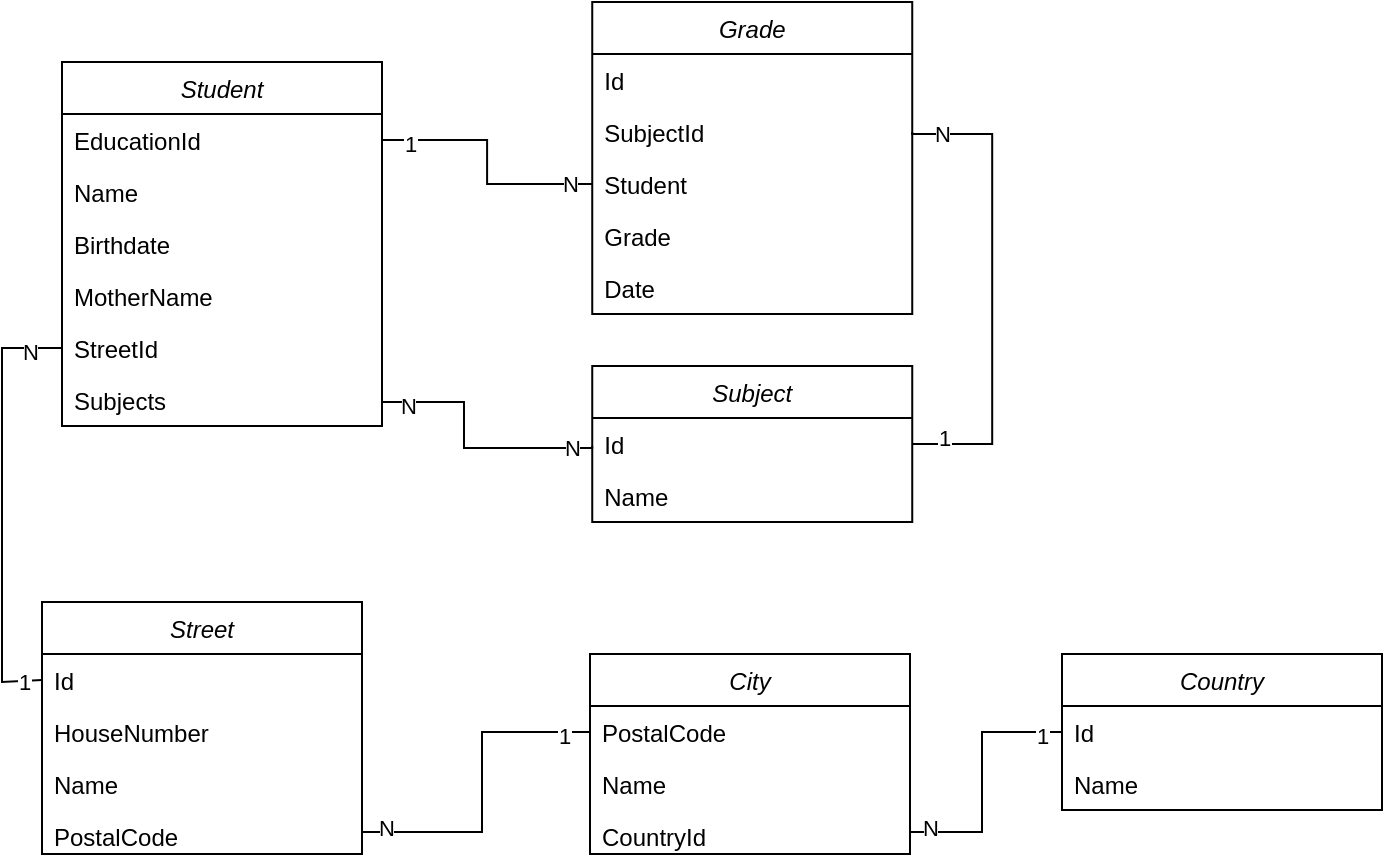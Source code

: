 <mxfile version="25.0.2">
  <diagram id="C5RBs43oDa-KdzZeNtuy" name="Page-1">
    <mxGraphModel dx="957" dy="478" grid="1" gridSize="10" guides="1" tooltips="1" connect="1" arrows="1" fold="1" page="1" pageScale="1" pageWidth="827" pageHeight="1169" math="0" shadow="0">
      <root>
        <mxCell id="WIyWlLk6GJQsqaUBKTNV-0" />
        <mxCell id="WIyWlLk6GJQsqaUBKTNV-1" parent="WIyWlLk6GJQsqaUBKTNV-0" />
        <mxCell id="zkfFHV4jXpPFQw0GAbJ--0" value="Student" style="swimlane;fontStyle=2;align=center;verticalAlign=top;childLayout=stackLayout;horizontal=1;startSize=26;horizontalStack=0;resizeParent=1;resizeLast=0;collapsible=1;marginBottom=0;rounded=0;shadow=0;strokeWidth=1;" parent="WIyWlLk6GJQsqaUBKTNV-1" vertex="1">
          <mxGeometry x="99" y="130" width="160" height="182" as="geometry">
            <mxRectangle x="230" y="140" width="160" height="26" as="alternateBounds" />
          </mxGeometry>
        </mxCell>
        <mxCell id="zkfFHV4jXpPFQw0GAbJ--2" value="EducationId" style="text;align=left;verticalAlign=top;spacingLeft=4;spacingRight=4;overflow=hidden;rotatable=0;points=[[0,0.5],[1,0.5]];portConstraint=eastwest;rounded=0;shadow=0;html=0;" parent="zkfFHV4jXpPFQw0GAbJ--0" vertex="1">
          <mxGeometry y="26" width="160" height="26" as="geometry" />
        </mxCell>
        <mxCell id="zkfFHV4jXpPFQw0GAbJ--1" value="Name" style="text;align=left;verticalAlign=top;spacingLeft=4;spacingRight=4;overflow=hidden;rotatable=0;points=[[0,0.5],[1,0.5]];portConstraint=eastwest;" parent="zkfFHV4jXpPFQw0GAbJ--0" vertex="1">
          <mxGeometry y="52" width="160" height="26" as="geometry" />
        </mxCell>
        <mxCell id="zkfFHV4jXpPFQw0GAbJ--3" value="Birthdate" style="text;align=left;verticalAlign=top;spacingLeft=4;spacingRight=4;overflow=hidden;rotatable=0;points=[[0,0.5],[1,0.5]];portConstraint=eastwest;rounded=0;shadow=0;html=0;" parent="zkfFHV4jXpPFQw0GAbJ--0" vertex="1">
          <mxGeometry y="78" width="160" height="26" as="geometry" />
        </mxCell>
        <mxCell id="plPASQHLTPA_WEEHnX2X-35" value="MotherName" style="text;align=left;verticalAlign=top;spacingLeft=4;spacingRight=4;overflow=hidden;rotatable=0;points=[[0,0.5],[1,0.5]];portConstraint=eastwest;rounded=0;shadow=0;html=0;" parent="zkfFHV4jXpPFQw0GAbJ--0" vertex="1">
          <mxGeometry y="104" width="160" height="26" as="geometry" />
        </mxCell>
        <mxCell id="plPASQHLTPA_WEEHnX2X-0" value="StreetId" style="text;align=left;verticalAlign=top;spacingLeft=4;spacingRight=4;overflow=hidden;rotatable=0;points=[[0,0.5],[1,0.5]];portConstraint=eastwest;rounded=0;shadow=0;html=0;" parent="zkfFHV4jXpPFQw0GAbJ--0" vertex="1">
          <mxGeometry y="130" width="160" height="26" as="geometry" />
        </mxCell>
        <mxCell id="9M1CtNRtjmmVygY4a_SP-0" value="Subjects" style="text;align=left;verticalAlign=top;spacingLeft=4;spacingRight=4;overflow=hidden;rotatable=0;points=[[0,0.5],[1,0.5]];portConstraint=eastwest;rounded=0;shadow=0;html=0;" vertex="1" parent="zkfFHV4jXpPFQw0GAbJ--0">
          <mxGeometry y="156" width="160" height="26" as="geometry" />
        </mxCell>
        <mxCell id="plPASQHLTPA_WEEHnX2X-1" value="Street" style="swimlane;fontStyle=2;align=center;verticalAlign=top;childLayout=stackLayout;horizontal=1;startSize=26;horizontalStack=0;resizeParent=1;resizeLast=0;collapsible=1;marginBottom=0;rounded=0;shadow=0;strokeWidth=1;" parent="WIyWlLk6GJQsqaUBKTNV-1" vertex="1">
          <mxGeometry x="89" y="400" width="160" height="126" as="geometry">
            <mxRectangle x="230" y="140" width="160" height="26" as="alternateBounds" />
          </mxGeometry>
        </mxCell>
        <mxCell id="plPASQHLTPA_WEEHnX2X-2" value="Id" style="text;align=left;verticalAlign=top;spacingLeft=4;spacingRight=4;overflow=hidden;rotatable=0;points=[[0,0.5],[1,0.5]];portConstraint=eastwest;rounded=0;shadow=0;html=0;" parent="plPASQHLTPA_WEEHnX2X-1" vertex="1">
          <mxGeometry y="26" width="160" height="26" as="geometry" />
        </mxCell>
        <mxCell id="plPASQHLTPA_WEEHnX2X-12" value="HouseNumber" style="text;align=left;verticalAlign=top;spacingLeft=4;spacingRight=4;overflow=hidden;rotatable=0;points=[[0,0.5],[1,0.5]];portConstraint=eastwest;" parent="plPASQHLTPA_WEEHnX2X-1" vertex="1">
          <mxGeometry y="52" width="160" height="26" as="geometry" />
        </mxCell>
        <mxCell id="plPASQHLTPA_WEEHnX2X-3" value="Name" style="text;align=left;verticalAlign=top;spacingLeft=4;spacingRight=4;overflow=hidden;rotatable=0;points=[[0,0.5],[1,0.5]];portConstraint=eastwest;" parent="plPASQHLTPA_WEEHnX2X-1" vertex="1">
          <mxGeometry y="78" width="160" height="26" as="geometry" />
        </mxCell>
        <mxCell id="plPASQHLTPA_WEEHnX2X-4" value="PostalCode" style="text;align=left;verticalAlign=top;spacingLeft=4;spacingRight=4;overflow=hidden;rotatable=0;points=[[0,0.5],[1,0.5]];portConstraint=eastwest;rounded=0;shadow=0;html=0;" parent="plPASQHLTPA_WEEHnX2X-1" vertex="1">
          <mxGeometry y="104" width="160" height="22" as="geometry" />
        </mxCell>
        <mxCell id="plPASQHLTPA_WEEHnX2X-7" value="City" style="swimlane;fontStyle=2;align=center;verticalAlign=top;childLayout=stackLayout;horizontal=1;startSize=26;horizontalStack=0;resizeParent=1;resizeLast=0;collapsible=1;marginBottom=0;rounded=0;shadow=0;strokeWidth=1;" parent="WIyWlLk6GJQsqaUBKTNV-1" vertex="1">
          <mxGeometry x="363" y="426" width="160" height="100" as="geometry">
            <mxRectangle x="230" y="140" width="160" height="26" as="alternateBounds" />
          </mxGeometry>
        </mxCell>
        <mxCell id="plPASQHLTPA_WEEHnX2X-8" value="PostalCode" style="text;align=left;verticalAlign=top;spacingLeft=4;spacingRight=4;overflow=hidden;rotatable=0;points=[[0,0.5],[1,0.5]];portConstraint=eastwest;rounded=0;shadow=0;html=0;" parent="plPASQHLTPA_WEEHnX2X-7" vertex="1">
          <mxGeometry y="26" width="160" height="26" as="geometry" />
        </mxCell>
        <mxCell id="plPASQHLTPA_WEEHnX2X-9" value="Name" style="text;align=left;verticalAlign=top;spacingLeft=4;spacingRight=4;overflow=hidden;rotatable=0;points=[[0,0.5],[1,0.5]];portConstraint=eastwest;" parent="plPASQHLTPA_WEEHnX2X-7" vertex="1">
          <mxGeometry y="52" width="160" height="26" as="geometry" />
        </mxCell>
        <mxCell id="plPASQHLTPA_WEEHnX2X-10" value="CountryId" style="text;align=left;verticalAlign=top;spacingLeft=4;spacingRight=4;overflow=hidden;rotatable=0;points=[[0,0.5],[1,0.5]];portConstraint=eastwest;rounded=0;shadow=0;html=0;" parent="plPASQHLTPA_WEEHnX2X-7" vertex="1">
          <mxGeometry y="78" width="160" height="22" as="geometry" />
        </mxCell>
        <mxCell id="plPASQHLTPA_WEEHnX2X-13" value="Country" style="swimlane;fontStyle=2;align=center;verticalAlign=top;childLayout=stackLayout;horizontal=1;startSize=26;horizontalStack=0;resizeParent=1;resizeLast=0;collapsible=1;marginBottom=0;rounded=0;shadow=0;strokeWidth=1;" parent="WIyWlLk6GJQsqaUBKTNV-1" vertex="1">
          <mxGeometry x="599" y="426" width="160" height="78" as="geometry">
            <mxRectangle x="230" y="140" width="160" height="26" as="alternateBounds" />
          </mxGeometry>
        </mxCell>
        <mxCell id="plPASQHLTPA_WEEHnX2X-14" value="Id" style="text;align=left;verticalAlign=top;spacingLeft=4;spacingRight=4;overflow=hidden;rotatable=0;points=[[0,0.5],[1,0.5]];portConstraint=eastwest;rounded=0;shadow=0;html=0;" parent="plPASQHLTPA_WEEHnX2X-13" vertex="1">
          <mxGeometry y="26" width="160" height="26" as="geometry" />
        </mxCell>
        <mxCell id="plPASQHLTPA_WEEHnX2X-15" value="Name" style="text;align=left;verticalAlign=top;spacingLeft=4;spacingRight=4;overflow=hidden;rotatable=0;points=[[0,0.5],[1,0.5]];portConstraint=eastwest;" parent="plPASQHLTPA_WEEHnX2X-13" vertex="1">
          <mxGeometry y="52" width="160" height="26" as="geometry" />
        </mxCell>
        <mxCell id="plPASQHLTPA_WEEHnX2X-19" value="Subject" style="swimlane;fontStyle=2;align=center;verticalAlign=top;childLayout=stackLayout;horizontal=1;startSize=26;horizontalStack=0;resizeParent=1;resizeLast=0;collapsible=1;marginBottom=0;rounded=0;shadow=0;strokeWidth=1;" parent="WIyWlLk6GJQsqaUBKTNV-1" vertex="1">
          <mxGeometry x="364.12" y="282" width="160" height="78" as="geometry">
            <mxRectangle x="230" y="140" width="160" height="26" as="alternateBounds" />
          </mxGeometry>
        </mxCell>
        <mxCell id="plPASQHLTPA_WEEHnX2X-20" value="Id" style="text;align=left;verticalAlign=top;spacingLeft=4;spacingRight=4;overflow=hidden;rotatable=0;points=[[0,0.5],[1,0.5]];portConstraint=eastwest;rounded=0;shadow=0;html=0;" parent="plPASQHLTPA_WEEHnX2X-19" vertex="1">
          <mxGeometry y="26" width="160" height="26" as="geometry" />
        </mxCell>
        <mxCell id="plPASQHLTPA_WEEHnX2X-21" value="Name" style="text;align=left;verticalAlign=top;spacingLeft=4;spacingRight=4;overflow=hidden;rotatable=0;points=[[0,0.5],[1,0.5]];portConstraint=eastwest;" parent="plPASQHLTPA_WEEHnX2X-19" vertex="1">
          <mxGeometry y="52" width="160" height="26" as="geometry" />
        </mxCell>
        <mxCell id="plPASQHLTPA_WEEHnX2X-24" value="Grade" style="swimlane;fontStyle=2;align=center;verticalAlign=top;childLayout=stackLayout;horizontal=1;startSize=26;horizontalStack=0;resizeParent=1;resizeLast=0;collapsible=1;marginBottom=0;rounded=0;shadow=0;strokeWidth=1;" parent="WIyWlLk6GJQsqaUBKTNV-1" vertex="1">
          <mxGeometry x="364.12" y="100" width="160" height="156" as="geometry">
            <mxRectangle x="230" y="140" width="160" height="26" as="alternateBounds" />
          </mxGeometry>
        </mxCell>
        <mxCell id="plPASQHLTPA_WEEHnX2X-79" value="Id" style="text;align=left;verticalAlign=top;spacingLeft=4;spacingRight=4;overflow=hidden;rotatable=0;points=[[0,0.5],[1,0.5]];portConstraint=eastwest;" parent="plPASQHLTPA_WEEHnX2X-24" vertex="1">
          <mxGeometry y="26" width="160" height="26" as="geometry" />
        </mxCell>
        <mxCell id="plPASQHLTPA_WEEHnX2X-25" value="SubjectId" style="text;align=left;verticalAlign=top;spacingLeft=4;spacingRight=4;overflow=hidden;rotatable=0;points=[[0,0.5],[1,0.5]];portConstraint=eastwest;rounded=0;shadow=0;html=0;" parent="plPASQHLTPA_WEEHnX2X-24" vertex="1">
          <mxGeometry y="52" width="160" height="26" as="geometry" />
        </mxCell>
        <mxCell id="plPASQHLTPA_WEEHnX2X-26" value="Student" style="text;align=left;verticalAlign=top;spacingLeft=4;spacingRight=4;overflow=hidden;rotatable=0;points=[[0,0.5],[1,0.5]];portConstraint=eastwest;" parent="plPASQHLTPA_WEEHnX2X-24" vertex="1">
          <mxGeometry y="78" width="160" height="26" as="geometry" />
        </mxCell>
        <mxCell id="plPASQHLTPA_WEEHnX2X-27" value="Grade" style="text;align=left;verticalAlign=top;spacingLeft=4;spacingRight=4;overflow=hidden;rotatable=0;points=[[0,0.5],[1,0.5]];portConstraint=eastwest;" parent="plPASQHLTPA_WEEHnX2X-24" vertex="1">
          <mxGeometry y="104" width="160" height="26" as="geometry" />
        </mxCell>
        <mxCell id="plPASQHLTPA_WEEHnX2X-28" value="Date" style="text;align=left;verticalAlign=top;spacingLeft=4;spacingRight=4;overflow=hidden;rotatable=0;points=[[0,0.5],[1,0.5]];portConstraint=eastwest;" parent="plPASQHLTPA_WEEHnX2X-24" vertex="1">
          <mxGeometry y="130" width="160" height="26" as="geometry" />
        </mxCell>
        <mxCell id="plPASQHLTPA_WEEHnX2X-48" value="" style="endArrow=none;html=1;rounded=0;exitX=0;exitY=0.5;exitDx=0;exitDy=0;entryX=0;entryY=0.5;entryDx=0;entryDy=0;" parent="WIyWlLk6GJQsqaUBKTNV-1" source="plPASQHLTPA_WEEHnX2X-0" target="plPASQHLTPA_WEEHnX2X-2" edge="1">
          <mxGeometry width="50" height="50" relative="1" as="geometry">
            <mxPoint x="-61" y="410" as="sourcePoint" />
            <mxPoint x="39" y="426" as="targetPoint" />
            <Array as="points">
              <mxPoint x="69" y="273" />
              <mxPoint x="69" y="440" />
            </Array>
          </mxGeometry>
        </mxCell>
        <mxCell id="plPASQHLTPA_WEEHnX2X-49" value="1" style="edgeLabel;html=1;align=center;verticalAlign=middle;resizable=0;points=[];" parent="plPASQHLTPA_WEEHnX2X-48" vertex="1" connectable="0">
          <mxGeometry x="0.838" y="3" relative="1" as="geometry">
            <mxPoint x="8" y="3" as="offset" />
          </mxGeometry>
        </mxCell>
        <mxCell id="plPASQHLTPA_WEEHnX2X-50" value="N" style="edgeLabel;html=1;align=center;verticalAlign=middle;resizable=0;points=[];" parent="plPASQHLTPA_WEEHnX2X-48" vertex="1" connectable="0">
          <mxGeometry x="-0.853" y="2" relative="1" as="geometry">
            <mxPoint as="offset" />
          </mxGeometry>
        </mxCell>
        <mxCell id="plPASQHLTPA_WEEHnX2X-51" value="" style="endArrow=none;html=1;rounded=0;exitX=1;exitY=0.5;exitDx=0;exitDy=0;entryX=0;entryY=0.5;entryDx=0;entryDy=0;" parent="WIyWlLk6GJQsqaUBKTNV-1" source="plPASQHLTPA_WEEHnX2X-4" target="plPASQHLTPA_WEEHnX2X-8" edge="1">
          <mxGeometry width="50" height="50" relative="1" as="geometry">
            <mxPoint x="279" y="390" as="sourcePoint" />
            <mxPoint x="379" y="406" as="targetPoint" />
            <Array as="points">
              <mxPoint x="309" y="515" />
              <mxPoint x="309" y="465" />
            </Array>
          </mxGeometry>
        </mxCell>
        <mxCell id="plPASQHLTPA_WEEHnX2X-52" value="1" style="edgeLabel;html=1;align=center;verticalAlign=middle;resizable=0;points=[];" parent="plPASQHLTPA_WEEHnX2X-51" vertex="1" connectable="0">
          <mxGeometry x="0.838" y="3" relative="1" as="geometry">
            <mxPoint y="5" as="offset" />
          </mxGeometry>
        </mxCell>
        <mxCell id="plPASQHLTPA_WEEHnX2X-53" value="N" style="edgeLabel;html=1;align=center;verticalAlign=middle;resizable=0;points=[];" parent="plPASQHLTPA_WEEHnX2X-51" vertex="1" connectable="0">
          <mxGeometry x="-0.853" y="2" relative="1" as="geometry">
            <mxPoint as="offset" />
          </mxGeometry>
        </mxCell>
        <mxCell id="plPASQHLTPA_WEEHnX2X-54" value="" style="endArrow=none;html=1;rounded=0;exitX=1;exitY=0.5;exitDx=0;exitDy=0;entryX=0;entryY=0.5;entryDx=0;entryDy=0;" parent="WIyWlLk6GJQsqaUBKTNV-1" source="plPASQHLTPA_WEEHnX2X-10" target="plPASQHLTPA_WEEHnX2X-14" edge="1">
          <mxGeometry width="50" height="50" relative="1" as="geometry">
            <mxPoint x="523" y="460" as="sourcePoint" />
            <mxPoint x="637" y="410" as="targetPoint" />
            <Array as="points">
              <mxPoint x="559" y="515" />
              <mxPoint x="559" y="465" />
            </Array>
          </mxGeometry>
        </mxCell>
        <mxCell id="plPASQHLTPA_WEEHnX2X-55" value="1" style="edgeLabel;html=1;align=center;verticalAlign=middle;resizable=0;points=[];" parent="plPASQHLTPA_WEEHnX2X-54" vertex="1" connectable="0">
          <mxGeometry x="0.838" y="3" relative="1" as="geometry">
            <mxPoint y="5" as="offset" />
          </mxGeometry>
        </mxCell>
        <mxCell id="plPASQHLTPA_WEEHnX2X-56" value="N" style="edgeLabel;html=1;align=center;verticalAlign=middle;resizable=0;points=[];" parent="plPASQHLTPA_WEEHnX2X-54" vertex="1" connectable="0">
          <mxGeometry x="-0.853" y="2" relative="1" as="geometry">
            <mxPoint as="offset" />
          </mxGeometry>
        </mxCell>
        <mxCell id="plPASQHLTPA_WEEHnX2X-70" style="edgeStyle=orthogonalEdgeStyle;rounded=0;orthogonalLoop=1;jettySize=auto;html=1;exitX=1;exitY=0.5;exitDx=0;exitDy=0;entryX=1;entryY=0.5;entryDx=0;entryDy=0;endArrow=none;endFill=0;" parent="WIyWlLk6GJQsqaUBKTNV-1" source="plPASQHLTPA_WEEHnX2X-20" target="plPASQHLTPA_WEEHnX2X-25" edge="1">
          <mxGeometry relative="1" as="geometry">
            <Array as="points">
              <mxPoint x="564.12" y="321" />
              <mxPoint x="564.12" y="166" />
            </Array>
          </mxGeometry>
        </mxCell>
        <mxCell id="plPASQHLTPA_WEEHnX2X-76" value="N" style="edgeLabel;html=1;align=center;verticalAlign=middle;resizable=0;points=[];" parent="plPASQHLTPA_WEEHnX2X-70" vertex="1" connectable="0">
          <mxGeometry x="0.863" relative="1" as="geometry">
            <mxPoint as="offset" />
          </mxGeometry>
        </mxCell>
        <mxCell id="plPASQHLTPA_WEEHnX2X-77" value="1" style="edgeLabel;html=1;align=center;verticalAlign=middle;resizable=0;points=[];" parent="plPASQHLTPA_WEEHnX2X-70" vertex="1" connectable="0">
          <mxGeometry x="-0.87" y="3" relative="1" as="geometry">
            <mxPoint as="offset" />
          </mxGeometry>
        </mxCell>
        <mxCell id="plPASQHLTPA_WEEHnX2X-71" style="edgeStyle=orthogonalEdgeStyle;rounded=0;orthogonalLoop=1;jettySize=auto;html=1;exitX=0;exitY=0.5;exitDx=0;exitDy=0;entryX=1;entryY=0.5;entryDx=0;entryDy=0;endArrow=none;endFill=0;" parent="WIyWlLk6GJQsqaUBKTNV-1" source="plPASQHLTPA_WEEHnX2X-26" target="zkfFHV4jXpPFQw0GAbJ--2" edge="1">
          <mxGeometry relative="1" as="geometry" />
        </mxCell>
        <mxCell id="plPASQHLTPA_WEEHnX2X-74" value="N" style="edgeLabel;html=1;align=center;verticalAlign=middle;resizable=0;points=[];" parent="plPASQHLTPA_WEEHnX2X-71" vertex="1" connectable="0">
          <mxGeometry x="-0.83" relative="1" as="geometry">
            <mxPoint as="offset" />
          </mxGeometry>
        </mxCell>
        <mxCell id="plPASQHLTPA_WEEHnX2X-75" value="1" style="edgeLabel;html=1;align=center;verticalAlign=middle;resizable=0;points=[];" parent="plPASQHLTPA_WEEHnX2X-71" vertex="1" connectable="0">
          <mxGeometry x="0.787" y="2" relative="1" as="geometry">
            <mxPoint as="offset" />
          </mxGeometry>
        </mxCell>
        <mxCell id="9M1CtNRtjmmVygY4a_SP-2" style="edgeStyle=orthogonalEdgeStyle;rounded=0;orthogonalLoop=1;jettySize=auto;html=1;exitX=0;exitY=0.5;exitDx=0;exitDy=0;entryX=1;entryY=0.5;entryDx=0;entryDy=0;endArrow=none;endFill=0;" edge="1" parent="WIyWlLk6GJQsqaUBKTNV-1" target="9M1CtNRtjmmVygY4a_SP-0">
          <mxGeometry relative="1" as="geometry">
            <mxPoint x="364.12" y="322" as="sourcePoint" />
            <mxPoint x="259.12" y="300" as="targetPoint" />
            <Array as="points">
              <mxPoint x="364" y="323" />
              <mxPoint x="300" y="323" />
              <mxPoint x="300" y="300" />
              <mxPoint x="259" y="300" />
            </Array>
          </mxGeometry>
        </mxCell>
        <mxCell id="9M1CtNRtjmmVygY4a_SP-3" value="N" style="edgeLabel;html=1;align=center;verticalAlign=middle;resizable=0;points=[];" vertex="1" connectable="0" parent="9M1CtNRtjmmVygY4a_SP-2">
          <mxGeometry x="-0.83" relative="1" as="geometry">
            <mxPoint as="offset" />
          </mxGeometry>
        </mxCell>
        <mxCell id="9M1CtNRtjmmVygY4a_SP-4" value="N" style="edgeLabel;html=1;align=center;verticalAlign=middle;resizable=0;points=[];" vertex="1" connectable="0" parent="9M1CtNRtjmmVygY4a_SP-2">
          <mxGeometry x="0.787" y="2" relative="1" as="geometry">
            <mxPoint as="offset" />
          </mxGeometry>
        </mxCell>
      </root>
    </mxGraphModel>
  </diagram>
</mxfile>
